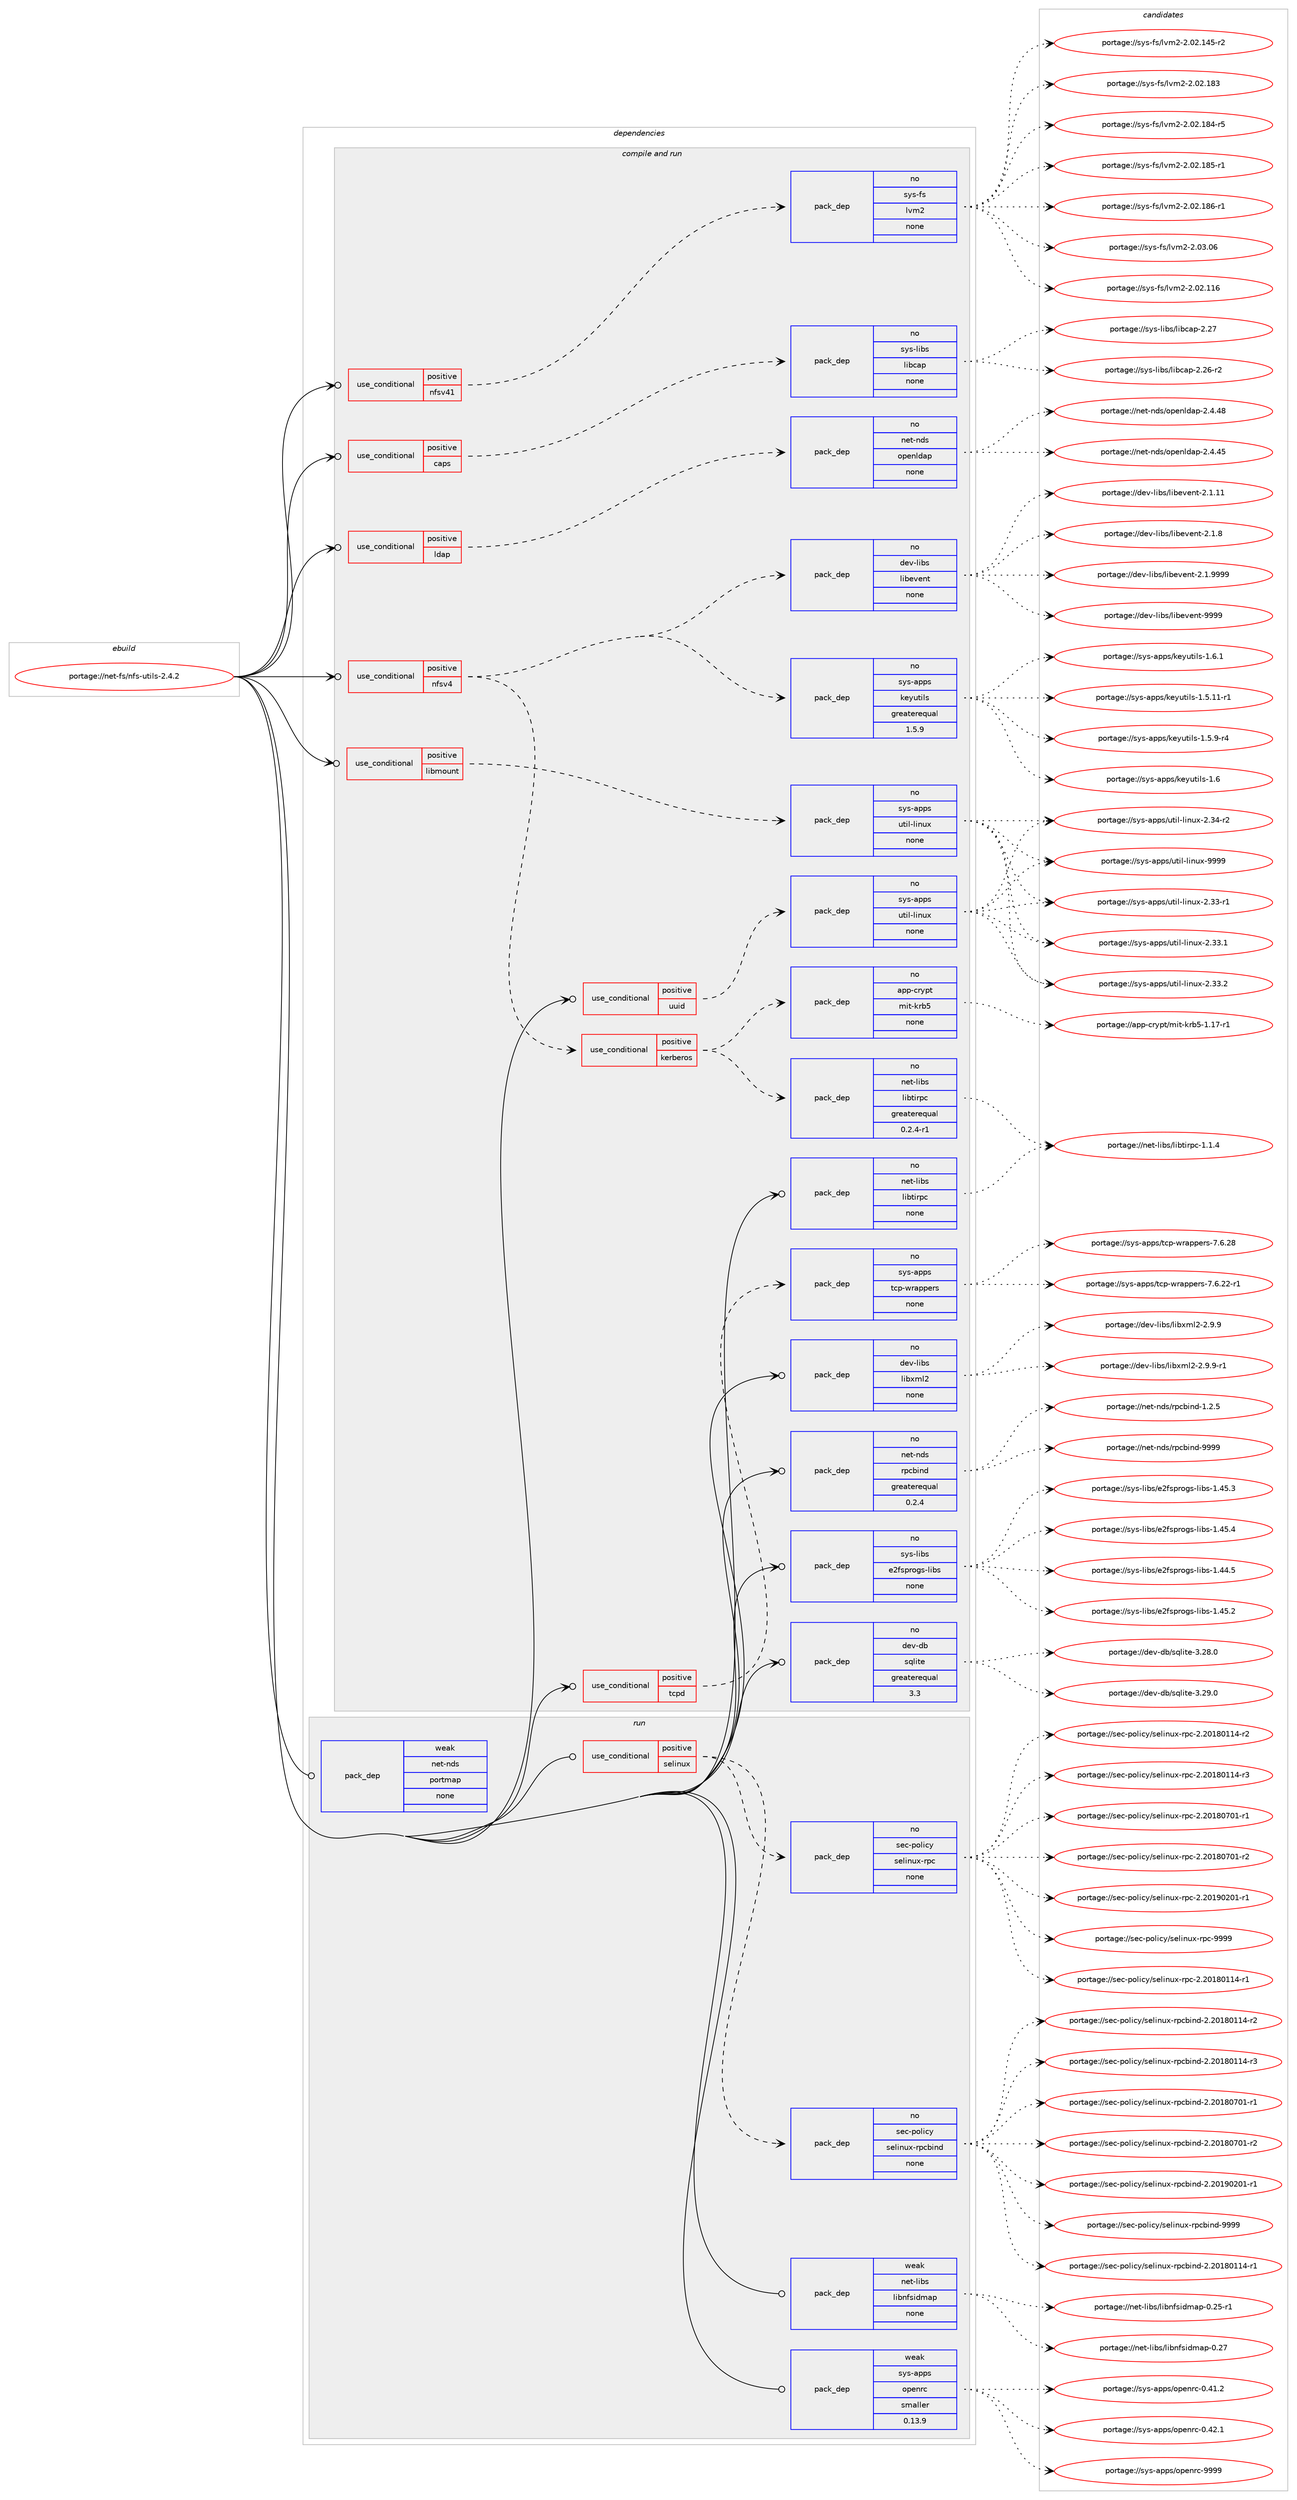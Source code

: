 digraph prolog {

# *************
# Graph options
# *************

newrank=true;
concentrate=true;
compound=true;
graph [rankdir=LR,fontname=Helvetica,fontsize=10,ranksep=1.5];#, ranksep=2.5, nodesep=0.2];
edge  [arrowhead=vee];
node  [fontname=Helvetica,fontsize=10];

# **********
# The ebuild
# **********

subgraph cluster_leftcol {
color=gray;
label=<<i>ebuild</i>>;
id [label="portage://net-fs/nfs-utils-2.4.2", color=red, width=4, href="../net-fs/nfs-utils-2.4.2.svg"];
}

# ****************
# The dependencies
# ****************

subgraph cluster_midcol {
color=gray;
label=<<i>dependencies</i>>;
subgraph cluster_compile {
fillcolor="#eeeeee";
style=filled;
label=<<i>compile</i>>;
}
subgraph cluster_compileandrun {
fillcolor="#eeeeee";
style=filled;
label=<<i>compile and run</i>>;
subgraph cond88105 {
dependency352522 [label=<<TABLE BORDER="0" CELLBORDER="1" CELLSPACING="0" CELLPADDING="4"><TR><TD ROWSPAN="3" CELLPADDING="10">use_conditional</TD></TR><TR><TD>positive</TD></TR><TR><TD>caps</TD></TR></TABLE>>, shape=none, color=red];
subgraph pack258588 {
dependency352523 [label=<<TABLE BORDER="0" CELLBORDER="1" CELLSPACING="0" CELLPADDING="4" WIDTH="220"><TR><TD ROWSPAN="6" CELLPADDING="30">pack_dep</TD></TR><TR><TD WIDTH="110">no</TD></TR><TR><TD>sys-libs</TD></TR><TR><TD>libcap</TD></TR><TR><TD>none</TD></TR><TR><TD></TD></TR></TABLE>>, shape=none, color=blue];
}
dependency352522:e -> dependency352523:w [weight=20,style="dashed",arrowhead="vee"];
}
id:e -> dependency352522:w [weight=20,style="solid",arrowhead="odotvee"];
subgraph cond88106 {
dependency352524 [label=<<TABLE BORDER="0" CELLBORDER="1" CELLSPACING="0" CELLPADDING="4"><TR><TD ROWSPAN="3" CELLPADDING="10">use_conditional</TD></TR><TR><TD>positive</TD></TR><TR><TD>ldap</TD></TR></TABLE>>, shape=none, color=red];
subgraph pack258589 {
dependency352525 [label=<<TABLE BORDER="0" CELLBORDER="1" CELLSPACING="0" CELLPADDING="4" WIDTH="220"><TR><TD ROWSPAN="6" CELLPADDING="30">pack_dep</TD></TR><TR><TD WIDTH="110">no</TD></TR><TR><TD>net-nds</TD></TR><TR><TD>openldap</TD></TR><TR><TD>none</TD></TR><TR><TD></TD></TR></TABLE>>, shape=none, color=blue];
}
dependency352524:e -> dependency352525:w [weight=20,style="dashed",arrowhead="vee"];
}
id:e -> dependency352524:w [weight=20,style="solid",arrowhead="odotvee"];
subgraph cond88107 {
dependency352526 [label=<<TABLE BORDER="0" CELLBORDER="1" CELLSPACING="0" CELLPADDING="4"><TR><TD ROWSPAN="3" CELLPADDING="10">use_conditional</TD></TR><TR><TD>positive</TD></TR><TR><TD>libmount</TD></TR></TABLE>>, shape=none, color=red];
subgraph pack258590 {
dependency352527 [label=<<TABLE BORDER="0" CELLBORDER="1" CELLSPACING="0" CELLPADDING="4" WIDTH="220"><TR><TD ROWSPAN="6" CELLPADDING="30">pack_dep</TD></TR><TR><TD WIDTH="110">no</TD></TR><TR><TD>sys-apps</TD></TR><TR><TD>util-linux</TD></TR><TR><TD>none</TD></TR><TR><TD></TD></TR></TABLE>>, shape=none, color=blue];
}
dependency352526:e -> dependency352527:w [weight=20,style="dashed",arrowhead="vee"];
}
id:e -> dependency352526:w [weight=20,style="solid",arrowhead="odotvee"];
subgraph cond88108 {
dependency352528 [label=<<TABLE BORDER="0" CELLBORDER="1" CELLSPACING="0" CELLPADDING="4"><TR><TD ROWSPAN="3" CELLPADDING="10">use_conditional</TD></TR><TR><TD>positive</TD></TR><TR><TD>nfsv4</TD></TR></TABLE>>, shape=none, color=red];
subgraph pack258591 {
dependency352529 [label=<<TABLE BORDER="0" CELLBORDER="1" CELLSPACING="0" CELLPADDING="4" WIDTH="220"><TR><TD ROWSPAN="6" CELLPADDING="30">pack_dep</TD></TR><TR><TD WIDTH="110">no</TD></TR><TR><TD>dev-libs</TD></TR><TR><TD>libevent</TD></TR><TR><TD>none</TD></TR><TR><TD></TD></TR></TABLE>>, shape=none, color=blue];
}
dependency352528:e -> dependency352529:w [weight=20,style="dashed",arrowhead="vee"];
subgraph pack258592 {
dependency352530 [label=<<TABLE BORDER="0" CELLBORDER="1" CELLSPACING="0" CELLPADDING="4" WIDTH="220"><TR><TD ROWSPAN="6" CELLPADDING="30">pack_dep</TD></TR><TR><TD WIDTH="110">no</TD></TR><TR><TD>sys-apps</TD></TR><TR><TD>keyutils</TD></TR><TR><TD>greaterequal</TD></TR><TR><TD>1.5.9</TD></TR></TABLE>>, shape=none, color=blue];
}
dependency352528:e -> dependency352530:w [weight=20,style="dashed",arrowhead="vee"];
subgraph cond88109 {
dependency352531 [label=<<TABLE BORDER="0" CELLBORDER="1" CELLSPACING="0" CELLPADDING="4"><TR><TD ROWSPAN="3" CELLPADDING="10">use_conditional</TD></TR><TR><TD>positive</TD></TR><TR><TD>kerberos</TD></TR></TABLE>>, shape=none, color=red];
subgraph pack258593 {
dependency352532 [label=<<TABLE BORDER="0" CELLBORDER="1" CELLSPACING="0" CELLPADDING="4" WIDTH="220"><TR><TD ROWSPAN="6" CELLPADDING="30">pack_dep</TD></TR><TR><TD WIDTH="110">no</TD></TR><TR><TD>net-libs</TD></TR><TR><TD>libtirpc</TD></TR><TR><TD>greaterequal</TD></TR><TR><TD>0.2.4-r1</TD></TR></TABLE>>, shape=none, color=blue];
}
dependency352531:e -> dependency352532:w [weight=20,style="dashed",arrowhead="vee"];
subgraph pack258594 {
dependency352533 [label=<<TABLE BORDER="0" CELLBORDER="1" CELLSPACING="0" CELLPADDING="4" WIDTH="220"><TR><TD ROWSPAN="6" CELLPADDING="30">pack_dep</TD></TR><TR><TD WIDTH="110">no</TD></TR><TR><TD>app-crypt</TD></TR><TR><TD>mit-krb5</TD></TR><TR><TD>none</TD></TR><TR><TD></TD></TR></TABLE>>, shape=none, color=blue];
}
dependency352531:e -> dependency352533:w [weight=20,style="dashed",arrowhead="vee"];
}
dependency352528:e -> dependency352531:w [weight=20,style="dashed",arrowhead="vee"];
}
id:e -> dependency352528:w [weight=20,style="solid",arrowhead="odotvee"];
subgraph cond88110 {
dependency352534 [label=<<TABLE BORDER="0" CELLBORDER="1" CELLSPACING="0" CELLPADDING="4"><TR><TD ROWSPAN="3" CELLPADDING="10">use_conditional</TD></TR><TR><TD>positive</TD></TR><TR><TD>nfsv41</TD></TR></TABLE>>, shape=none, color=red];
subgraph pack258595 {
dependency352535 [label=<<TABLE BORDER="0" CELLBORDER="1" CELLSPACING="0" CELLPADDING="4" WIDTH="220"><TR><TD ROWSPAN="6" CELLPADDING="30">pack_dep</TD></TR><TR><TD WIDTH="110">no</TD></TR><TR><TD>sys-fs</TD></TR><TR><TD>lvm2</TD></TR><TR><TD>none</TD></TR><TR><TD></TD></TR></TABLE>>, shape=none, color=blue];
}
dependency352534:e -> dependency352535:w [weight=20,style="dashed",arrowhead="vee"];
}
id:e -> dependency352534:w [weight=20,style="solid",arrowhead="odotvee"];
subgraph cond88111 {
dependency352536 [label=<<TABLE BORDER="0" CELLBORDER="1" CELLSPACING="0" CELLPADDING="4"><TR><TD ROWSPAN="3" CELLPADDING="10">use_conditional</TD></TR><TR><TD>positive</TD></TR><TR><TD>tcpd</TD></TR></TABLE>>, shape=none, color=red];
subgraph pack258596 {
dependency352537 [label=<<TABLE BORDER="0" CELLBORDER="1" CELLSPACING="0" CELLPADDING="4" WIDTH="220"><TR><TD ROWSPAN="6" CELLPADDING="30">pack_dep</TD></TR><TR><TD WIDTH="110">no</TD></TR><TR><TD>sys-apps</TD></TR><TR><TD>tcp-wrappers</TD></TR><TR><TD>none</TD></TR><TR><TD></TD></TR></TABLE>>, shape=none, color=blue];
}
dependency352536:e -> dependency352537:w [weight=20,style="dashed",arrowhead="vee"];
}
id:e -> dependency352536:w [weight=20,style="solid",arrowhead="odotvee"];
subgraph cond88112 {
dependency352538 [label=<<TABLE BORDER="0" CELLBORDER="1" CELLSPACING="0" CELLPADDING="4"><TR><TD ROWSPAN="3" CELLPADDING="10">use_conditional</TD></TR><TR><TD>positive</TD></TR><TR><TD>uuid</TD></TR></TABLE>>, shape=none, color=red];
subgraph pack258597 {
dependency352539 [label=<<TABLE BORDER="0" CELLBORDER="1" CELLSPACING="0" CELLPADDING="4" WIDTH="220"><TR><TD ROWSPAN="6" CELLPADDING="30">pack_dep</TD></TR><TR><TD WIDTH="110">no</TD></TR><TR><TD>sys-apps</TD></TR><TR><TD>util-linux</TD></TR><TR><TD>none</TD></TR><TR><TD></TD></TR></TABLE>>, shape=none, color=blue];
}
dependency352538:e -> dependency352539:w [weight=20,style="dashed",arrowhead="vee"];
}
id:e -> dependency352538:w [weight=20,style="solid",arrowhead="odotvee"];
subgraph pack258598 {
dependency352540 [label=<<TABLE BORDER="0" CELLBORDER="1" CELLSPACING="0" CELLPADDING="4" WIDTH="220"><TR><TD ROWSPAN="6" CELLPADDING="30">pack_dep</TD></TR><TR><TD WIDTH="110">no</TD></TR><TR><TD>dev-db</TD></TR><TR><TD>sqlite</TD></TR><TR><TD>greaterequal</TD></TR><TR><TD>3.3</TD></TR></TABLE>>, shape=none, color=blue];
}
id:e -> dependency352540:w [weight=20,style="solid",arrowhead="odotvee"];
subgraph pack258599 {
dependency352541 [label=<<TABLE BORDER="0" CELLBORDER="1" CELLSPACING="0" CELLPADDING="4" WIDTH="220"><TR><TD ROWSPAN="6" CELLPADDING="30">pack_dep</TD></TR><TR><TD WIDTH="110">no</TD></TR><TR><TD>dev-libs</TD></TR><TR><TD>libxml2</TD></TR><TR><TD>none</TD></TR><TR><TD></TD></TR></TABLE>>, shape=none, color=blue];
}
id:e -> dependency352541:w [weight=20,style="solid",arrowhead="odotvee"];
subgraph pack258600 {
dependency352542 [label=<<TABLE BORDER="0" CELLBORDER="1" CELLSPACING="0" CELLPADDING="4" WIDTH="220"><TR><TD ROWSPAN="6" CELLPADDING="30">pack_dep</TD></TR><TR><TD WIDTH="110">no</TD></TR><TR><TD>net-libs</TD></TR><TR><TD>libtirpc</TD></TR><TR><TD>none</TD></TR><TR><TD></TD></TR></TABLE>>, shape=none, color=blue];
}
id:e -> dependency352542:w [weight=20,style="solid",arrowhead="odotvee"];
subgraph pack258601 {
dependency352543 [label=<<TABLE BORDER="0" CELLBORDER="1" CELLSPACING="0" CELLPADDING="4" WIDTH="220"><TR><TD ROWSPAN="6" CELLPADDING="30">pack_dep</TD></TR><TR><TD WIDTH="110">no</TD></TR><TR><TD>net-nds</TD></TR><TR><TD>rpcbind</TD></TR><TR><TD>greaterequal</TD></TR><TR><TD>0.2.4</TD></TR></TABLE>>, shape=none, color=blue];
}
id:e -> dependency352543:w [weight=20,style="solid",arrowhead="odotvee"];
subgraph pack258602 {
dependency352544 [label=<<TABLE BORDER="0" CELLBORDER="1" CELLSPACING="0" CELLPADDING="4" WIDTH="220"><TR><TD ROWSPAN="6" CELLPADDING="30">pack_dep</TD></TR><TR><TD WIDTH="110">no</TD></TR><TR><TD>sys-libs</TD></TR><TR><TD>e2fsprogs-libs</TD></TR><TR><TD>none</TD></TR><TR><TD></TD></TR></TABLE>>, shape=none, color=blue];
}
id:e -> dependency352544:w [weight=20,style="solid",arrowhead="odotvee"];
}
subgraph cluster_run {
fillcolor="#eeeeee";
style=filled;
label=<<i>run</i>>;
subgraph cond88113 {
dependency352545 [label=<<TABLE BORDER="0" CELLBORDER="1" CELLSPACING="0" CELLPADDING="4"><TR><TD ROWSPAN="3" CELLPADDING="10">use_conditional</TD></TR><TR><TD>positive</TD></TR><TR><TD>selinux</TD></TR></TABLE>>, shape=none, color=red];
subgraph pack258603 {
dependency352546 [label=<<TABLE BORDER="0" CELLBORDER="1" CELLSPACING="0" CELLPADDING="4" WIDTH="220"><TR><TD ROWSPAN="6" CELLPADDING="30">pack_dep</TD></TR><TR><TD WIDTH="110">no</TD></TR><TR><TD>sec-policy</TD></TR><TR><TD>selinux-rpc</TD></TR><TR><TD>none</TD></TR><TR><TD></TD></TR></TABLE>>, shape=none, color=blue];
}
dependency352545:e -> dependency352546:w [weight=20,style="dashed",arrowhead="vee"];
subgraph pack258604 {
dependency352547 [label=<<TABLE BORDER="0" CELLBORDER="1" CELLSPACING="0" CELLPADDING="4" WIDTH="220"><TR><TD ROWSPAN="6" CELLPADDING="30">pack_dep</TD></TR><TR><TD WIDTH="110">no</TD></TR><TR><TD>sec-policy</TD></TR><TR><TD>selinux-rpcbind</TD></TR><TR><TD>none</TD></TR><TR><TD></TD></TR></TABLE>>, shape=none, color=blue];
}
dependency352545:e -> dependency352547:w [weight=20,style="dashed",arrowhead="vee"];
}
id:e -> dependency352545:w [weight=20,style="solid",arrowhead="odot"];
subgraph pack258605 {
dependency352548 [label=<<TABLE BORDER="0" CELLBORDER="1" CELLSPACING="0" CELLPADDING="4" WIDTH="220"><TR><TD ROWSPAN="6" CELLPADDING="30">pack_dep</TD></TR><TR><TD WIDTH="110">weak</TD></TR><TR><TD>net-libs</TD></TR><TR><TD>libnfsidmap</TD></TR><TR><TD>none</TD></TR><TR><TD></TD></TR></TABLE>>, shape=none, color=blue];
}
id:e -> dependency352548:w [weight=20,style="solid",arrowhead="odot"];
subgraph pack258606 {
dependency352549 [label=<<TABLE BORDER="0" CELLBORDER="1" CELLSPACING="0" CELLPADDING="4" WIDTH="220"><TR><TD ROWSPAN="6" CELLPADDING="30">pack_dep</TD></TR><TR><TD WIDTH="110">weak</TD></TR><TR><TD>net-nds</TD></TR><TR><TD>portmap</TD></TR><TR><TD>none</TD></TR><TR><TD></TD></TR></TABLE>>, shape=none, color=blue];
}
id:e -> dependency352549:w [weight=20,style="solid",arrowhead="odot"];
subgraph pack258607 {
dependency352550 [label=<<TABLE BORDER="0" CELLBORDER="1" CELLSPACING="0" CELLPADDING="4" WIDTH="220"><TR><TD ROWSPAN="6" CELLPADDING="30">pack_dep</TD></TR><TR><TD WIDTH="110">weak</TD></TR><TR><TD>sys-apps</TD></TR><TR><TD>openrc</TD></TR><TR><TD>smaller</TD></TR><TR><TD>0.13.9</TD></TR></TABLE>>, shape=none, color=blue];
}
id:e -> dependency352550:w [weight=20,style="solid",arrowhead="odot"];
}
}

# **************
# The candidates
# **************

subgraph cluster_choices {
rank=same;
color=gray;
label=<<i>candidates</i>>;

subgraph choice258588 {
color=black;
nodesep=1;
choiceportage11512111545108105981154710810598999711245504650544511450 [label="portage://sys-libs/libcap-2.26-r2", color=red, width=4,href="../sys-libs/libcap-2.26-r2.svg"];
choiceportage1151211154510810598115471081059899971124550465055 [label="portage://sys-libs/libcap-2.27", color=red, width=4,href="../sys-libs/libcap-2.27.svg"];
dependency352523:e -> choiceportage11512111545108105981154710810598999711245504650544511450:w [style=dotted,weight="100"];
dependency352523:e -> choiceportage1151211154510810598115471081059899971124550465055:w [style=dotted,weight="100"];
}
subgraph choice258589 {
color=black;
nodesep=1;
choiceportage11010111645110100115471111121011101081009711245504652465253 [label="portage://net-nds/openldap-2.4.45", color=red, width=4,href="../net-nds/openldap-2.4.45.svg"];
choiceportage11010111645110100115471111121011101081009711245504652465256 [label="portage://net-nds/openldap-2.4.48", color=red, width=4,href="../net-nds/openldap-2.4.48.svg"];
dependency352525:e -> choiceportage11010111645110100115471111121011101081009711245504652465253:w [style=dotted,weight="100"];
dependency352525:e -> choiceportage11010111645110100115471111121011101081009711245504652465256:w [style=dotted,weight="100"];
}
subgraph choice258590 {
color=black;
nodesep=1;
choiceportage1151211154597112112115471171161051084510810511011712045504651514511449 [label="portage://sys-apps/util-linux-2.33-r1", color=red, width=4,href="../sys-apps/util-linux-2.33-r1.svg"];
choiceportage1151211154597112112115471171161051084510810511011712045504651514649 [label="portage://sys-apps/util-linux-2.33.1", color=red, width=4,href="../sys-apps/util-linux-2.33.1.svg"];
choiceportage1151211154597112112115471171161051084510810511011712045504651514650 [label="portage://sys-apps/util-linux-2.33.2", color=red, width=4,href="../sys-apps/util-linux-2.33.2.svg"];
choiceportage1151211154597112112115471171161051084510810511011712045504651524511450 [label="portage://sys-apps/util-linux-2.34-r2", color=red, width=4,href="../sys-apps/util-linux-2.34-r2.svg"];
choiceportage115121115459711211211547117116105108451081051101171204557575757 [label="portage://sys-apps/util-linux-9999", color=red, width=4,href="../sys-apps/util-linux-9999.svg"];
dependency352527:e -> choiceportage1151211154597112112115471171161051084510810511011712045504651514511449:w [style=dotted,weight="100"];
dependency352527:e -> choiceportage1151211154597112112115471171161051084510810511011712045504651514649:w [style=dotted,weight="100"];
dependency352527:e -> choiceportage1151211154597112112115471171161051084510810511011712045504651514650:w [style=dotted,weight="100"];
dependency352527:e -> choiceportage1151211154597112112115471171161051084510810511011712045504651524511450:w [style=dotted,weight="100"];
dependency352527:e -> choiceportage115121115459711211211547117116105108451081051101171204557575757:w [style=dotted,weight="100"];
}
subgraph choice258591 {
color=black;
nodesep=1;
choiceportage1001011184510810598115471081059810111810111011645504649464949 [label="portage://dev-libs/libevent-2.1.11", color=red, width=4,href="../dev-libs/libevent-2.1.11.svg"];
choiceportage10010111845108105981154710810598101118101110116455046494656 [label="portage://dev-libs/libevent-2.1.8", color=red, width=4,href="../dev-libs/libevent-2.1.8.svg"];
choiceportage10010111845108105981154710810598101118101110116455046494657575757 [label="portage://dev-libs/libevent-2.1.9999", color=red, width=4,href="../dev-libs/libevent-2.1.9999.svg"];
choiceportage100101118451081059811547108105981011181011101164557575757 [label="portage://dev-libs/libevent-9999", color=red, width=4,href="../dev-libs/libevent-9999.svg"];
dependency352529:e -> choiceportage1001011184510810598115471081059810111810111011645504649464949:w [style=dotted,weight="100"];
dependency352529:e -> choiceportage10010111845108105981154710810598101118101110116455046494656:w [style=dotted,weight="100"];
dependency352529:e -> choiceportage10010111845108105981154710810598101118101110116455046494657575757:w [style=dotted,weight="100"];
dependency352529:e -> choiceportage100101118451081059811547108105981011181011101164557575757:w [style=dotted,weight="100"];
}
subgraph choice258592 {
color=black;
nodesep=1;
choiceportage115121115459711211211547107101121117116105108115454946534649494511449 [label="portage://sys-apps/keyutils-1.5.11-r1", color=red, width=4,href="../sys-apps/keyutils-1.5.11-r1.svg"];
choiceportage1151211154597112112115471071011211171161051081154549465346574511452 [label="portage://sys-apps/keyutils-1.5.9-r4", color=red, width=4,href="../sys-apps/keyutils-1.5.9-r4.svg"];
choiceportage11512111545971121121154710710112111711610510811545494654 [label="portage://sys-apps/keyutils-1.6", color=red, width=4,href="../sys-apps/keyutils-1.6.svg"];
choiceportage115121115459711211211547107101121117116105108115454946544649 [label="portage://sys-apps/keyutils-1.6.1", color=red, width=4,href="../sys-apps/keyutils-1.6.1.svg"];
dependency352530:e -> choiceportage115121115459711211211547107101121117116105108115454946534649494511449:w [style=dotted,weight="100"];
dependency352530:e -> choiceportage1151211154597112112115471071011211171161051081154549465346574511452:w [style=dotted,weight="100"];
dependency352530:e -> choiceportage11512111545971121121154710710112111711610510811545494654:w [style=dotted,weight="100"];
dependency352530:e -> choiceportage115121115459711211211547107101121117116105108115454946544649:w [style=dotted,weight="100"];
}
subgraph choice258593 {
color=black;
nodesep=1;
choiceportage1101011164510810598115471081059811610511411299454946494652 [label="portage://net-libs/libtirpc-1.1.4", color=red, width=4,href="../net-libs/libtirpc-1.1.4.svg"];
dependency352532:e -> choiceportage1101011164510810598115471081059811610511411299454946494652:w [style=dotted,weight="100"];
}
subgraph choice258594 {
color=black;
nodesep=1;
choiceportage9711211245991141211121164710910511645107114985345494649554511449 [label="portage://app-crypt/mit-krb5-1.17-r1", color=red, width=4,href="../app-crypt/mit-krb5-1.17-r1.svg"];
dependency352533:e -> choiceportage9711211245991141211121164710910511645107114985345494649554511449:w [style=dotted,weight="100"];
}
subgraph choice258595 {
color=black;
nodesep=1;
choiceportage115121115451021154710811810950455046485046494954 [label="portage://sys-fs/lvm2-2.02.116", color=red, width=4,href="../sys-fs/lvm2-2.02.116.svg"];
choiceportage1151211154510211547108118109504550464850464952534511450 [label="portage://sys-fs/lvm2-2.02.145-r2", color=red, width=4,href="../sys-fs/lvm2-2.02.145-r2.svg"];
choiceportage115121115451021154710811810950455046485046495651 [label="portage://sys-fs/lvm2-2.02.183", color=red, width=4,href="../sys-fs/lvm2-2.02.183.svg"];
choiceportage1151211154510211547108118109504550464850464956524511453 [label="portage://sys-fs/lvm2-2.02.184-r5", color=red, width=4,href="../sys-fs/lvm2-2.02.184-r5.svg"];
choiceportage1151211154510211547108118109504550464850464956534511449 [label="portage://sys-fs/lvm2-2.02.185-r1", color=red, width=4,href="../sys-fs/lvm2-2.02.185-r1.svg"];
choiceportage1151211154510211547108118109504550464850464956544511449 [label="portage://sys-fs/lvm2-2.02.186-r1", color=red, width=4,href="../sys-fs/lvm2-2.02.186-r1.svg"];
choiceportage1151211154510211547108118109504550464851464854 [label="portage://sys-fs/lvm2-2.03.06", color=red, width=4,href="../sys-fs/lvm2-2.03.06.svg"];
dependency352535:e -> choiceportage115121115451021154710811810950455046485046494954:w [style=dotted,weight="100"];
dependency352535:e -> choiceportage1151211154510211547108118109504550464850464952534511450:w [style=dotted,weight="100"];
dependency352535:e -> choiceportage115121115451021154710811810950455046485046495651:w [style=dotted,weight="100"];
dependency352535:e -> choiceportage1151211154510211547108118109504550464850464956524511453:w [style=dotted,weight="100"];
dependency352535:e -> choiceportage1151211154510211547108118109504550464850464956534511449:w [style=dotted,weight="100"];
dependency352535:e -> choiceportage1151211154510211547108118109504550464850464956544511449:w [style=dotted,weight="100"];
dependency352535:e -> choiceportage1151211154510211547108118109504550464851464854:w [style=dotted,weight="100"];
}
subgraph choice258596 {
color=black;
nodesep=1;
choiceportage115121115459711211211547116991124511911497112112101114115455546544650504511449 [label="portage://sys-apps/tcp-wrappers-7.6.22-r1", color=red, width=4,href="../sys-apps/tcp-wrappers-7.6.22-r1.svg"];
choiceportage11512111545971121121154711699112451191149711211210111411545554654465056 [label="portage://sys-apps/tcp-wrappers-7.6.28", color=red, width=4,href="../sys-apps/tcp-wrappers-7.6.28.svg"];
dependency352537:e -> choiceportage115121115459711211211547116991124511911497112112101114115455546544650504511449:w [style=dotted,weight="100"];
dependency352537:e -> choiceportage11512111545971121121154711699112451191149711211210111411545554654465056:w [style=dotted,weight="100"];
}
subgraph choice258597 {
color=black;
nodesep=1;
choiceportage1151211154597112112115471171161051084510810511011712045504651514511449 [label="portage://sys-apps/util-linux-2.33-r1", color=red, width=4,href="../sys-apps/util-linux-2.33-r1.svg"];
choiceportage1151211154597112112115471171161051084510810511011712045504651514649 [label="portage://sys-apps/util-linux-2.33.1", color=red, width=4,href="../sys-apps/util-linux-2.33.1.svg"];
choiceportage1151211154597112112115471171161051084510810511011712045504651514650 [label="portage://sys-apps/util-linux-2.33.2", color=red, width=4,href="../sys-apps/util-linux-2.33.2.svg"];
choiceportage1151211154597112112115471171161051084510810511011712045504651524511450 [label="portage://sys-apps/util-linux-2.34-r2", color=red, width=4,href="../sys-apps/util-linux-2.34-r2.svg"];
choiceportage115121115459711211211547117116105108451081051101171204557575757 [label="portage://sys-apps/util-linux-9999", color=red, width=4,href="../sys-apps/util-linux-9999.svg"];
dependency352539:e -> choiceportage1151211154597112112115471171161051084510810511011712045504651514511449:w [style=dotted,weight="100"];
dependency352539:e -> choiceportage1151211154597112112115471171161051084510810511011712045504651514649:w [style=dotted,weight="100"];
dependency352539:e -> choiceportage1151211154597112112115471171161051084510810511011712045504651514650:w [style=dotted,weight="100"];
dependency352539:e -> choiceportage1151211154597112112115471171161051084510810511011712045504651524511450:w [style=dotted,weight="100"];
dependency352539:e -> choiceportage115121115459711211211547117116105108451081051101171204557575757:w [style=dotted,weight="100"];
}
subgraph choice258598 {
color=black;
nodesep=1;
choiceportage10010111845100984711511310810511610145514650564648 [label="portage://dev-db/sqlite-3.28.0", color=red, width=4,href="../dev-db/sqlite-3.28.0.svg"];
choiceportage10010111845100984711511310810511610145514650574648 [label="portage://dev-db/sqlite-3.29.0", color=red, width=4,href="../dev-db/sqlite-3.29.0.svg"];
dependency352540:e -> choiceportage10010111845100984711511310810511610145514650564648:w [style=dotted,weight="100"];
dependency352540:e -> choiceportage10010111845100984711511310810511610145514650574648:w [style=dotted,weight="100"];
}
subgraph choice258599 {
color=black;
nodesep=1;
choiceportage1001011184510810598115471081059812010910850455046574657 [label="portage://dev-libs/libxml2-2.9.9", color=red, width=4,href="../dev-libs/libxml2-2.9.9.svg"];
choiceportage10010111845108105981154710810598120109108504550465746574511449 [label="portage://dev-libs/libxml2-2.9.9-r1", color=red, width=4,href="../dev-libs/libxml2-2.9.9-r1.svg"];
dependency352541:e -> choiceportage1001011184510810598115471081059812010910850455046574657:w [style=dotted,weight="100"];
dependency352541:e -> choiceportage10010111845108105981154710810598120109108504550465746574511449:w [style=dotted,weight="100"];
}
subgraph choice258600 {
color=black;
nodesep=1;
choiceportage1101011164510810598115471081059811610511411299454946494652 [label="portage://net-libs/libtirpc-1.1.4", color=red, width=4,href="../net-libs/libtirpc-1.1.4.svg"];
dependency352542:e -> choiceportage1101011164510810598115471081059811610511411299454946494652:w [style=dotted,weight="100"];
}
subgraph choice258601 {
color=black;
nodesep=1;
choiceportage11010111645110100115471141129998105110100454946504653 [label="portage://net-nds/rpcbind-1.2.5", color=red, width=4,href="../net-nds/rpcbind-1.2.5.svg"];
choiceportage110101116451101001154711411299981051101004557575757 [label="portage://net-nds/rpcbind-9999", color=red, width=4,href="../net-nds/rpcbind-9999.svg"];
dependency352543:e -> choiceportage11010111645110100115471141129998105110100454946504653:w [style=dotted,weight="100"];
dependency352543:e -> choiceportage110101116451101001154711411299981051101004557575757:w [style=dotted,weight="100"];
}
subgraph choice258602 {
color=black;
nodesep=1;
choiceportage11512111545108105981154710150102115112114111103115451081059811545494652524653 [label="portage://sys-libs/e2fsprogs-libs-1.44.5", color=red, width=4,href="../sys-libs/e2fsprogs-libs-1.44.5.svg"];
choiceportage11512111545108105981154710150102115112114111103115451081059811545494652534650 [label="portage://sys-libs/e2fsprogs-libs-1.45.2", color=red, width=4,href="../sys-libs/e2fsprogs-libs-1.45.2.svg"];
choiceportage11512111545108105981154710150102115112114111103115451081059811545494652534651 [label="portage://sys-libs/e2fsprogs-libs-1.45.3", color=red, width=4,href="../sys-libs/e2fsprogs-libs-1.45.3.svg"];
choiceportage11512111545108105981154710150102115112114111103115451081059811545494652534652 [label="portage://sys-libs/e2fsprogs-libs-1.45.4", color=red, width=4,href="../sys-libs/e2fsprogs-libs-1.45.4.svg"];
dependency352544:e -> choiceportage11512111545108105981154710150102115112114111103115451081059811545494652524653:w [style=dotted,weight="100"];
dependency352544:e -> choiceportage11512111545108105981154710150102115112114111103115451081059811545494652534650:w [style=dotted,weight="100"];
dependency352544:e -> choiceportage11512111545108105981154710150102115112114111103115451081059811545494652534651:w [style=dotted,weight="100"];
dependency352544:e -> choiceportage11512111545108105981154710150102115112114111103115451081059811545494652534652:w [style=dotted,weight="100"];
}
subgraph choice258603 {
color=black;
nodesep=1;
choiceportage11510199451121111081059912147115101108105110117120451141129945504650484956484949524511449 [label="portage://sec-policy/selinux-rpc-2.20180114-r1", color=red, width=4,href="../sec-policy/selinux-rpc-2.20180114-r1.svg"];
choiceportage11510199451121111081059912147115101108105110117120451141129945504650484956484949524511450 [label="portage://sec-policy/selinux-rpc-2.20180114-r2", color=red, width=4,href="../sec-policy/selinux-rpc-2.20180114-r2.svg"];
choiceportage11510199451121111081059912147115101108105110117120451141129945504650484956484949524511451 [label="portage://sec-policy/selinux-rpc-2.20180114-r3", color=red, width=4,href="../sec-policy/selinux-rpc-2.20180114-r3.svg"];
choiceportage11510199451121111081059912147115101108105110117120451141129945504650484956485548494511449 [label="portage://sec-policy/selinux-rpc-2.20180701-r1", color=red, width=4,href="../sec-policy/selinux-rpc-2.20180701-r1.svg"];
choiceportage11510199451121111081059912147115101108105110117120451141129945504650484956485548494511450 [label="portage://sec-policy/selinux-rpc-2.20180701-r2", color=red, width=4,href="../sec-policy/selinux-rpc-2.20180701-r2.svg"];
choiceportage11510199451121111081059912147115101108105110117120451141129945504650484957485048494511449 [label="portage://sec-policy/selinux-rpc-2.20190201-r1", color=red, width=4,href="../sec-policy/selinux-rpc-2.20190201-r1.svg"];
choiceportage1151019945112111108105991214711510110810511011712045114112994557575757 [label="portage://sec-policy/selinux-rpc-9999", color=red, width=4,href="../sec-policy/selinux-rpc-9999.svg"];
dependency352546:e -> choiceportage11510199451121111081059912147115101108105110117120451141129945504650484956484949524511449:w [style=dotted,weight="100"];
dependency352546:e -> choiceportage11510199451121111081059912147115101108105110117120451141129945504650484956484949524511450:w [style=dotted,weight="100"];
dependency352546:e -> choiceportage11510199451121111081059912147115101108105110117120451141129945504650484956484949524511451:w [style=dotted,weight="100"];
dependency352546:e -> choiceportage11510199451121111081059912147115101108105110117120451141129945504650484956485548494511449:w [style=dotted,weight="100"];
dependency352546:e -> choiceportage11510199451121111081059912147115101108105110117120451141129945504650484956485548494511450:w [style=dotted,weight="100"];
dependency352546:e -> choiceportage11510199451121111081059912147115101108105110117120451141129945504650484957485048494511449:w [style=dotted,weight="100"];
dependency352546:e -> choiceportage1151019945112111108105991214711510110810511011712045114112994557575757:w [style=dotted,weight="100"];
}
subgraph choice258604 {
color=black;
nodesep=1;
choiceportage1151019945112111108105991214711510110810511011712045114112999810511010045504650484956484949524511449 [label="portage://sec-policy/selinux-rpcbind-2.20180114-r1", color=red, width=4,href="../sec-policy/selinux-rpcbind-2.20180114-r1.svg"];
choiceportage1151019945112111108105991214711510110810511011712045114112999810511010045504650484956484949524511450 [label="portage://sec-policy/selinux-rpcbind-2.20180114-r2", color=red, width=4,href="../sec-policy/selinux-rpcbind-2.20180114-r2.svg"];
choiceportage1151019945112111108105991214711510110810511011712045114112999810511010045504650484956484949524511451 [label="portage://sec-policy/selinux-rpcbind-2.20180114-r3", color=red, width=4,href="../sec-policy/selinux-rpcbind-2.20180114-r3.svg"];
choiceportage1151019945112111108105991214711510110810511011712045114112999810511010045504650484956485548494511449 [label="portage://sec-policy/selinux-rpcbind-2.20180701-r1", color=red, width=4,href="../sec-policy/selinux-rpcbind-2.20180701-r1.svg"];
choiceportage1151019945112111108105991214711510110810511011712045114112999810511010045504650484956485548494511450 [label="portage://sec-policy/selinux-rpcbind-2.20180701-r2", color=red, width=4,href="../sec-policy/selinux-rpcbind-2.20180701-r2.svg"];
choiceportage1151019945112111108105991214711510110810511011712045114112999810511010045504650484957485048494511449 [label="portage://sec-policy/selinux-rpcbind-2.20190201-r1", color=red, width=4,href="../sec-policy/selinux-rpcbind-2.20190201-r1.svg"];
choiceportage115101994511211110810599121471151011081051101171204511411299981051101004557575757 [label="portage://sec-policy/selinux-rpcbind-9999", color=red, width=4,href="../sec-policy/selinux-rpcbind-9999.svg"];
dependency352547:e -> choiceportage1151019945112111108105991214711510110810511011712045114112999810511010045504650484956484949524511449:w [style=dotted,weight="100"];
dependency352547:e -> choiceportage1151019945112111108105991214711510110810511011712045114112999810511010045504650484956484949524511450:w [style=dotted,weight="100"];
dependency352547:e -> choiceportage1151019945112111108105991214711510110810511011712045114112999810511010045504650484956484949524511451:w [style=dotted,weight="100"];
dependency352547:e -> choiceportage1151019945112111108105991214711510110810511011712045114112999810511010045504650484956485548494511449:w [style=dotted,weight="100"];
dependency352547:e -> choiceportage1151019945112111108105991214711510110810511011712045114112999810511010045504650484956485548494511450:w [style=dotted,weight="100"];
dependency352547:e -> choiceportage1151019945112111108105991214711510110810511011712045114112999810511010045504650484957485048494511449:w [style=dotted,weight="100"];
dependency352547:e -> choiceportage115101994511211110810599121471151011081051101171204511411299981051101004557575757:w [style=dotted,weight="100"];
}
subgraph choice258605 {
color=black;
nodesep=1;
choiceportage110101116451081059811547108105981101021151051001099711245484650534511449 [label="portage://net-libs/libnfsidmap-0.25-r1", color=red, width=4,href="../net-libs/libnfsidmap-0.25-r1.svg"];
choiceportage11010111645108105981154710810598110102115105100109971124548465055 [label="portage://net-libs/libnfsidmap-0.27", color=red, width=4,href="../net-libs/libnfsidmap-0.27.svg"];
dependency352548:e -> choiceportage110101116451081059811547108105981101021151051001099711245484650534511449:w [style=dotted,weight="100"];
dependency352548:e -> choiceportage11010111645108105981154710810598110102115105100109971124548465055:w [style=dotted,weight="100"];
}
subgraph choice258606 {
color=black;
nodesep=1;
}
subgraph choice258607 {
color=black;
nodesep=1;
choiceportage1151211154597112112115471111121011101149945484652494650 [label="portage://sys-apps/openrc-0.41.2", color=red, width=4,href="../sys-apps/openrc-0.41.2.svg"];
choiceportage1151211154597112112115471111121011101149945484652504649 [label="portage://sys-apps/openrc-0.42.1", color=red, width=4,href="../sys-apps/openrc-0.42.1.svg"];
choiceportage115121115459711211211547111112101110114994557575757 [label="portage://sys-apps/openrc-9999", color=red, width=4,href="../sys-apps/openrc-9999.svg"];
dependency352550:e -> choiceportage1151211154597112112115471111121011101149945484652494650:w [style=dotted,weight="100"];
dependency352550:e -> choiceportage1151211154597112112115471111121011101149945484652504649:w [style=dotted,weight="100"];
dependency352550:e -> choiceportage115121115459711211211547111112101110114994557575757:w [style=dotted,weight="100"];
}
}

}
